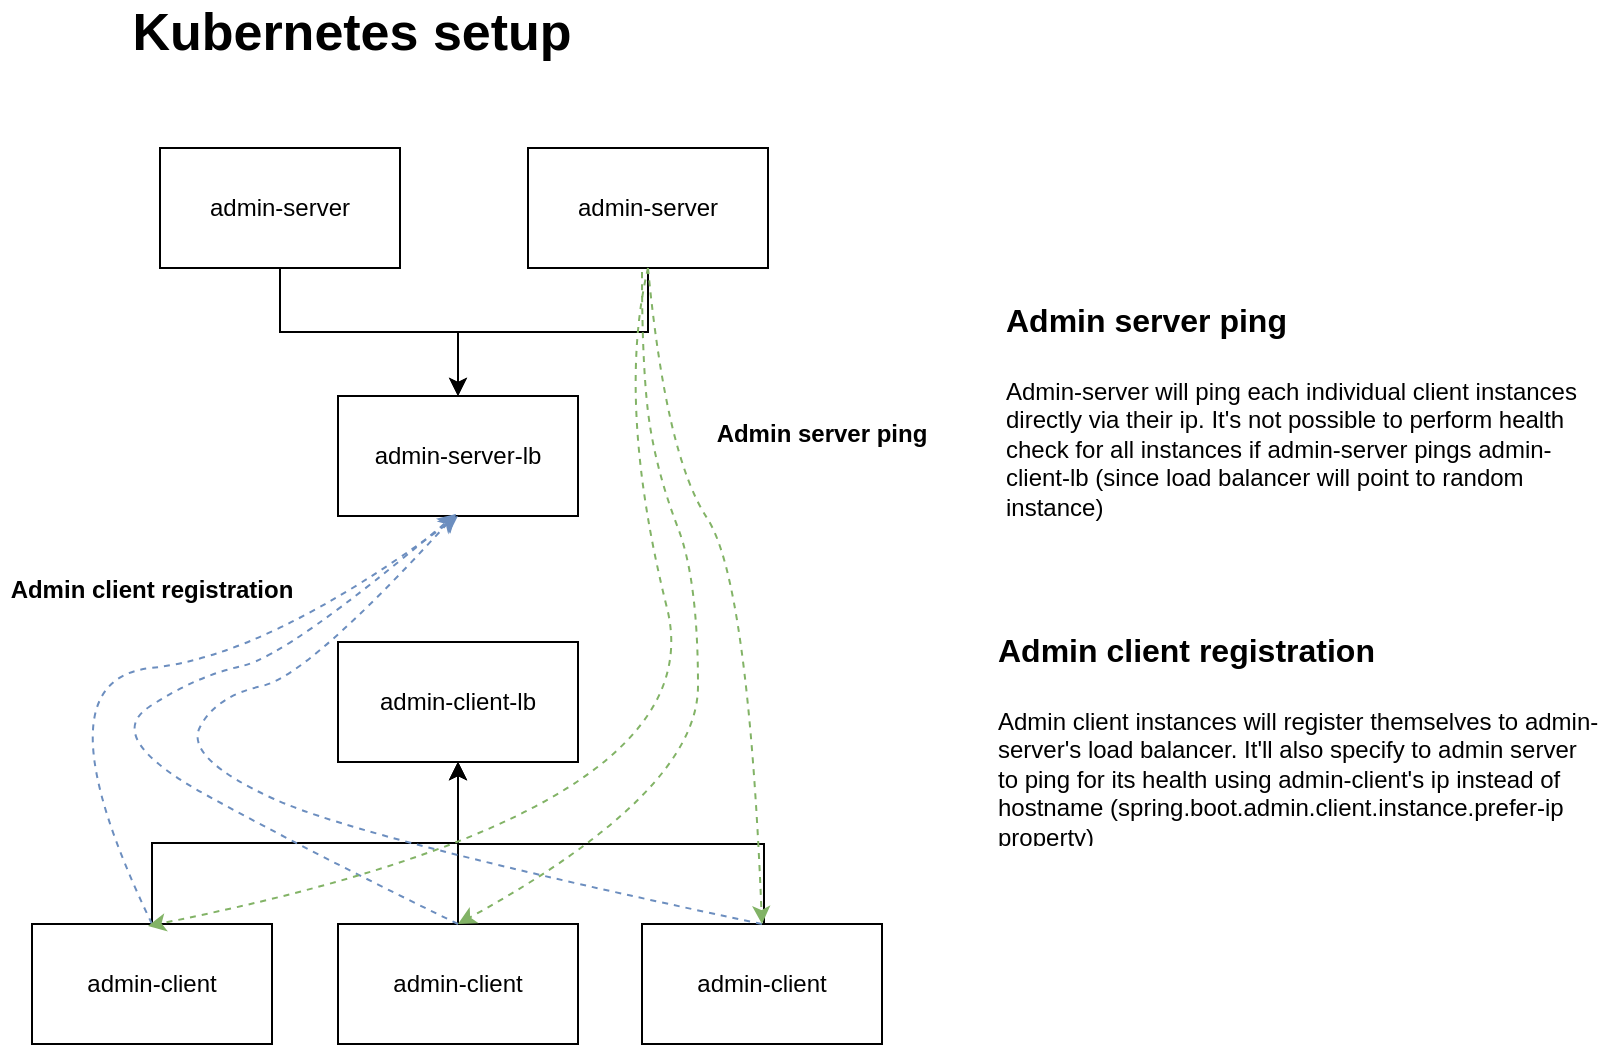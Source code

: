 <mxfile version="14.7.3" type="device"><diagram id="1dGTs7NBVES3GdEXKZ9j" name="Page-1"><mxGraphModel dx="1422" dy="762" grid="0" gridSize="10" guides="1" tooltips="1" connect="1" arrows="1" fold="1" page="1" pageScale="1" pageWidth="827" pageHeight="1169" math="0" shadow="0"><root><mxCell id="0"/><mxCell id="1" parent="0"/><mxCell id="orpaohrWRhG9EHT9RJg1-1" value="admin-client-lb" style="rounded=0;whiteSpace=wrap;html=1;" vertex="1" parent="1"><mxGeometry x="189" y="377" width="120" height="60" as="geometry"/></mxCell><mxCell id="orpaohrWRhG9EHT9RJg1-18" style="edgeStyle=orthogonalEdgeStyle;rounded=0;orthogonalLoop=1;jettySize=auto;html=1;entryX=0.5;entryY=1;entryDx=0;entryDy=0;exitX=0.5;exitY=0;exitDx=0;exitDy=0;" edge="1" parent="1" source="orpaohrWRhG9EHT9RJg1-2" target="orpaohrWRhG9EHT9RJg1-1"><mxGeometry relative="1" as="geometry"/></mxCell><mxCell id="orpaohrWRhG9EHT9RJg1-2" value="admin-client" style="rounded=0;whiteSpace=wrap;html=1;" vertex="1" parent="1"><mxGeometry x="36" y="518" width="120" height="60" as="geometry"/></mxCell><mxCell id="orpaohrWRhG9EHT9RJg1-19" style="edgeStyle=orthogonalEdgeStyle;rounded=0;orthogonalLoop=1;jettySize=auto;html=1;entryX=0.5;entryY=1;entryDx=0;entryDy=0;" edge="1" parent="1" source="orpaohrWRhG9EHT9RJg1-3" target="orpaohrWRhG9EHT9RJg1-1"><mxGeometry relative="1" as="geometry"/></mxCell><mxCell id="orpaohrWRhG9EHT9RJg1-3" value="admin-client" style="rounded=0;whiteSpace=wrap;html=1;" vertex="1" parent="1"><mxGeometry x="189" y="518" width="120" height="60" as="geometry"/></mxCell><mxCell id="orpaohrWRhG9EHT9RJg1-6" value="&lt;h1&gt;&lt;font style=&quot;font-size: 16px&quot;&gt;Admin client registration&lt;/font&gt;&lt;/h1&gt;&lt;p&gt;Admin client instances will register themselves to admin-server's load balancer. It'll also specify to admin server to ping for its health using admin-client's ip instead of hostname (spring.boot.admin.client.instance.prefer-ip property)&lt;/p&gt;" style="text;html=1;strokeColor=none;fillColor=none;spacing=5;spacingTop=-20;whiteSpace=wrap;overflow=hidden;rounded=0;" vertex="1" parent="1"><mxGeometry x="514" y="359" width="310" height="120" as="geometry"/></mxCell><mxCell id="orpaohrWRhG9EHT9RJg1-7" value="&lt;h1&gt;&lt;font style=&quot;font-size: 16px&quot;&gt;Admin server ping&lt;/font&gt;&lt;/h1&gt;&lt;p&gt;&lt;font style=&quot;font-size: 12px&quot;&gt;Admin-server will ping each individual client instances directly via their ip. It's not possible to perform health check for all instances if admin-server pings admin-client-lb (since load balancer will point to random instance)&lt;/font&gt;&lt;/p&gt;" style="text;html=1;strokeColor=none;fillColor=none;spacing=5;spacingTop=-20;whiteSpace=wrap;overflow=hidden;rounded=0;" vertex="1" parent="1"><mxGeometry x="517.5" y="194" width="303" height="130" as="geometry"/></mxCell><mxCell id="orpaohrWRhG9EHT9RJg1-8" value="&lt;b&gt;&lt;font style=&quot;font-size: 26px&quot;&gt;Kubernetes setup&lt;/font&gt;&lt;/b&gt;" style="text;html=1;strokeColor=none;fillColor=none;align=center;verticalAlign=middle;whiteSpace=wrap;rounded=0;" vertex="1" parent="1"><mxGeometry x="36" y="62" width="320" height="20" as="geometry"/></mxCell><mxCell id="orpaohrWRhG9EHT9RJg1-15" style="edgeStyle=orthogonalEdgeStyle;rounded=0;orthogonalLoop=1;jettySize=auto;html=1;entryX=0.5;entryY=1;entryDx=0;entryDy=0;" edge="1" parent="1" source="orpaohrWRhG9EHT9RJg1-9" target="orpaohrWRhG9EHT9RJg1-1"><mxGeometry relative="1" as="geometry"><Array as="points"><mxPoint x="402" y="478"/><mxPoint x="249" y="478"/></Array></mxGeometry></mxCell><mxCell id="orpaohrWRhG9EHT9RJg1-9" value="admin-client" style="rounded=0;whiteSpace=wrap;html=1;" vertex="1" parent="1"><mxGeometry x="341" y="518" width="120" height="60" as="geometry"/></mxCell><mxCell id="orpaohrWRhG9EHT9RJg1-23" style="edgeStyle=orthogonalEdgeStyle;rounded=0;orthogonalLoop=1;jettySize=auto;html=1;entryX=0.5;entryY=0;entryDx=0;entryDy=0;" edge="1" parent="1" source="orpaohrWRhG9EHT9RJg1-20" target="orpaohrWRhG9EHT9RJg1-22"><mxGeometry relative="1" as="geometry"/></mxCell><mxCell id="orpaohrWRhG9EHT9RJg1-20" value="admin-server" style="rounded=0;whiteSpace=wrap;html=1;" vertex="1" parent="1"><mxGeometry x="100" y="130" width="120" height="60" as="geometry"/></mxCell><mxCell id="orpaohrWRhG9EHT9RJg1-24" style="edgeStyle=orthogonalEdgeStyle;rounded=0;orthogonalLoop=1;jettySize=auto;html=1;entryX=0.5;entryY=0;entryDx=0;entryDy=0;" edge="1" parent="1" source="orpaohrWRhG9EHT9RJg1-21" target="orpaohrWRhG9EHT9RJg1-22"><mxGeometry relative="1" as="geometry"/></mxCell><mxCell id="orpaohrWRhG9EHT9RJg1-21" value="admin-server" style="rounded=0;whiteSpace=wrap;html=1;" vertex="1" parent="1"><mxGeometry x="284" y="130" width="120" height="60" as="geometry"/></mxCell><mxCell id="orpaohrWRhG9EHT9RJg1-22" value="admin-server-lb" style="rounded=0;whiteSpace=wrap;html=1;" vertex="1" parent="1"><mxGeometry x="189" y="254" width="120" height="60" as="geometry"/></mxCell><mxCell id="orpaohrWRhG9EHT9RJg1-25" value="" style="curved=1;endArrow=classic;html=1;dashed=1;exitX=0.5;exitY=0;exitDx=0;exitDy=0;entryX=0.5;entryY=1;entryDx=0;entryDy=0;fillColor=#dae8fc;strokeColor=#6c8ebf;" edge="1" parent="1" source="orpaohrWRhG9EHT9RJg1-2" target="orpaohrWRhG9EHT9RJg1-22"><mxGeometry width="50" height="50" relative="1" as="geometry"><mxPoint x="387" y="376" as="sourcePoint"/><mxPoint x="437" y="326" as="targetPoint"/><Array as="points"><mxPoint x="37" y="396"/><mxPoint x="154" y="384"/></Array></mxGeometry></mxCell><mxCell id="orpaohrWRhG9EHT9RJg1-27" value="" style="curved=1;endArrow=classic;html=1;dashed=1;exitX=0.5;exitY=0;exitDx=0;exitDy=0;fillColor=#dae8fc;strokeColor=#6c8ebf;" edge="1" parent="1" source="orpaohrWRhG9EHT9RJg1-3"><mxGeometry width="50" height="50" relative="1" as="geometry"><mxPoint x="106" y="528" as="sourcePoint"/><mxPoint x="248" y="313" as="targetPoint"/><Array as="points"><mxPoint x="177" y="483"/><mxPoint x="71" y="425"/><mxPoint x="118" y="394"/><mxPoint x="164" y="384"/></Array></mxGeometry></mxCell><mxCell id="orpaohrWRhG9EHT9RJg1-28" value="" style="curved=1;endArrow=classic;html=1;dashed=1;exitX=0.5;exitY=0;exitDx=0;exitDy=0;fillColor=#dae8fc;strokeColor=#6c8ebf;" edge="1" parent="1" source="orpaohrWRhG9EHT9RJg1-9"><mxGeometry width="50" height="50" relative="1" as="geometry"><mxPoint x="259" y="528" as="sourcePoint"/><mxPoint x="248" y="313" as="targetPoint"/><Array as="points"><mxPoint x="202" y="476"/><mxPoint x="112" y="435"/><mxPoint x="128" y="404"/><mxPoint x="174" y="394"/></Array></mxGeometry></mxCell><mxCell id="orpaohrWRhG9EHT9RJg1-29" value="&lt;b&gt;Admin client registration&lt;/b&gt;" style="text;html=1;strokeColor=none;fillColor=none;align=center;verticalAlign=middle;whiteSpace=wrap;rounded=0;" vertex="1" parent="1"><mxGeometry x="20" y="341" width="152" height="20" as="geometry"/></mxCell><mxCell id="orpaohrWRhG9EHT9RJg1-30" value="" style="curved=1;endArrow=classic;html=1;dashed=1;entryX=0.5;entryY=0;entryDx=0;entryDy=0;fillColor=#d5e8d4;strokeColor=#82b366;" edge="1" parent="1" target="orpaohrWRhG9EHT9RJg1-9"><mxGeometry width="50" height="50" relative="1" as="geometry"><mxPoint x="344" y="190" as="sourcePoint"/><mxPoint x="437" y="312" as="targetPoint"/><Array as="points"><mxPoint x="353" y="284"/><mxPoint x="394" y="346"/></Array></mxGeometry></mxCell><mxCell id="orpaohrWRhG9EHT9RJg1-31" value="" style="curved=1;endArrow=classic;html=1;dashed=1;entryX=0.5;entryY=0;entryDx=0;entryDy=0;fillColor=#d5e8d4;strokeColor=#82b366;" edge="1" parent="1" target="orpaohrWRhG9EHT9RJg1-3"><mxGeometry width="50" height="50" relative="1" as="geometry"><mxPoint x="341" y="192" as="sourcePoint"/><mxPoint x="411" y="528" as="targetPoint"/><Array as="points"><mxPoint x="341" y="244"/><mxPoint x="349" y="294"/><mxPoint x="369" y="346"/><mxPoint x="369" y="452"/></Array></mxGeometry></mxCell><mxCell id="orpaohrWRhG9EHT9RJg1-33" value="" style="curved=1;endArrow=classic;html=1;dashed=1;fillColor=#d5e8d4;strokeColor=#82b366;exitX=0.5;exitY=1;exitDx=0;exitDy=0;" edge="1" parent="1" source="orpaohrWRhG9EHT9RJg1-21"><mxGeometry width="50" height="50" relative="1" as="geometry"><mxPoint x="351" y="202" as="sourcePoint"/><mxPoint x="94" y="519" as="targetPoint"/><Array as="points"><mxPoint x="328" y="258"/><mxPoint x="379" y="462"/></Array></mxGeometry></mxCell><mxCell id="orpaohrWRhG9EHT9RJg1-34" value="&lt;b&gt;Admin server ping&lt;/b&gt;" style="text;html=1;strokeColor=none;fillColor=none;align=center;verticalAlign=middle;whiteSpace=wrap;rounded=0;" vertex="1" parent="1"><mxGeometry x="355" y="263" width="152" height="20" as="geometry"/></mxCell></root></mxGraphModel></diagram></mxfile>